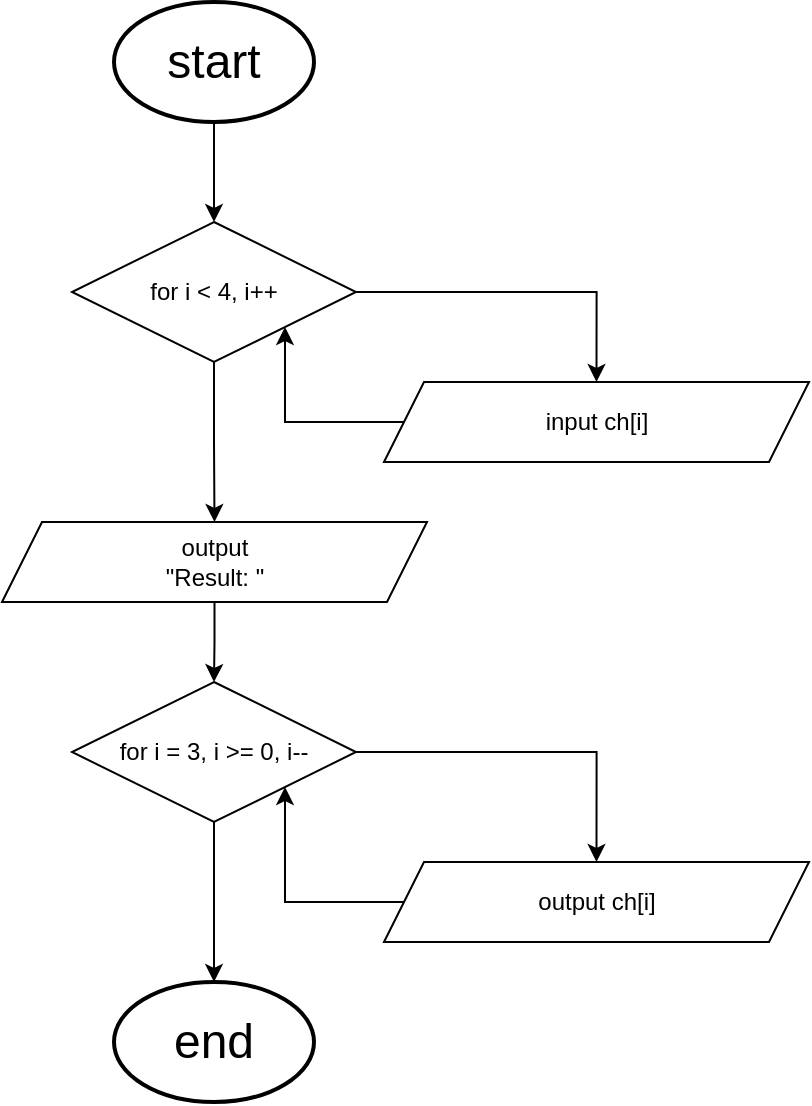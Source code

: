 <mxfile version="25.0.3">
  <diagram name="Page-1" id="W7a5r7-SPEdHKC77line">
    <mxGraphModel dx="1195" dy="622" grid="1" gridSize="10" guides="1" tooltips="1" connect="1" arrows="1" fold="1" page="1" pageScale="1" pageWidth="850" pageHeight="1100" math="0" shadow="0">
      <root>
        <mxCell id="0" />
        <mxCell id="1" parent="0" />
        <mxCell id="W5Y6wOmE9g8T70VVtJR0-6" style="edgeStyle=orthogonalEdgeStyle;rounded=0;orthogonalLoop=1;jettySize=auto;html=1;entryX=0.5;entryY=0;entryDx=0;entryDy=0;" edge="1" parent="1" source="W5Y6wOmE9g8T70VVtJR0-1" target="W5Y6wOmE9g8T70VVtJR0-3">
          <mxGeometry relative="1" as="geometry" />
        </mxCell>
        <mxCell id="W5Y6wOmE9g8T70VVtJR0-1" value="&lt;font style=&quot;font-size: 24px;&quot;&gt;start&lt;/font&gt;" style="strokeWidth=2;html=1;shape=mxgraph.flowchart.start_1;whiteSpace=wrap;" vertex="1" parent="1">
          <mxGeometry x="375" y="40" width="100" height="60" as="geometry" />
        </mxCell>
        <mxCell id="W5Y6wOmE9g8T70VVtJR0-2" value="&lt;font style=&quot;font-size: 24px;&quot;&gt;end&lt;/font&gt;" style="strokeWidth=2;html=1;shape=mxgraph.flowchart.start_1;whiteSpace=wrap;" vertex="1" parent="1">
          <mxGeometry x="375" y="530" width="100" height="60" as="geometry" />
        </mxCell>
        <mxCell id="W5Y6wOmE9g8T70VVtJR0-7" style="edgeStyle=orthogonalEdgeStyle;rounded=0;orthogonalLoop=1;jettySize=auto;html=1;entryX=0.5;entryY=0;entryDx=0;entryDy=0;" edge="1" parent="1" source="W5Y6wOmE9g8T70VVtJR0-3" target="W5Y6wOmE9g8T70VVtJR0-5">
          <mxGeometry relative="1" as="geometry" />
        </mxCell>
        <mxCell id="W5Y6wOmE9g8T70VVtJR0-10" style="edgeStyle=orthogonalEdgeStyle;rounded=0;orthogonalLoop=1;jettySize=auto;html=1;entryX=0.5;entryY=0;entryDx=0;entryDy=0;" edge="1" parent="1" source="W5Y6wOmE9g8T70VVtJR0-3" target="W5Y6wOmE9g8T70VVtJR0-8">
          <mxGeometry relative="1" as="geometry">
            <mxPoint x="425.0" y="240" as="targetPoint" />
          </mxGeometry>
        </mxCell>
        <mxCell id="W5Y6wOmE9g8T70VVtJR0-3" value="for i &amp;lt; 4, i++" style="rhombus;whiteSpace=wrap;html=1;" vertex="1" parent="1">
          <mxGeometry x="354" y="150" width="142" height="70" as="geometry" />
        </mxCell>
        <mxCell id="W5Y6wOmE9g8T70VVtJR0-13" style="edgeStyle=orthogonalEdgeStyle;rounded=0;orthogonalLoop=1;jettySize=auto;html=1;entryX=0.5;entryY=0;entryDx=0;entryDy=0;" edge="1" parent="1" source="W5Y6wOmE9g8T70VVtJR0-4" target="W5Y6wOmE9g8T70VVtJR0-12">
          <mxGeometry relative="1" as="geometry" />
        </mxCell>
        <mxCell id="W5Y6wOmE9g8T70VVtJR0-4" value="for i = 3, i &amp;gt;= 0, i--" style="rhombus;whiteSpace=wrap;html=1;" vertex="1" parent="1">
          <mxGeometry x="354" y="380" width="142" height="70" as="geometry" />
        </mxCell>
        <mxCell id="W5Y6wOmE9g8T70VVtJR0-9" style="edgeStyle=orthogonalEdgeStyle;rounded=0;orthogonalLoop=1;jettySize=auto;html=1;entryX=1;entryY=1;entryDx=0;entryDy=0;" edge="1" parent="1" source="W5Y6wOmE9g8T70VVtJR0-5" target="W5Y6wOmE9g8T70VVtJR0-3">
          <mxGeometry relative="1" as="geometry" />
        </mxCell>
        <mxCell id="W5Y6wOmE9g8T70VVtJR0-5" value="input ch[i]" style="shape=parallelogram;perimeter=parallelogramPerimeter;whiteSpace=wrap;html=1;fixedSize=1;" vertex="1" parent="1">
          <mxGeometry x="510" y="230" width="212.5" height="40" as="geometry" />
        </mxCell>
        <mxCell id="W5Y6wOmE9g8T70VVtJR0-11" style="edgeStyle=orthogonalEdgeStyle;rounded=0;orthogonalLoop=1;jettySize=auto;html=1;entryX=0.5;entryY=0;entryDx=0;entryDy=0;" edge="1" parent="1" source="W5Y6wOmE9g8T70VVtJR0-8" target="W5Y6wOmE9g8T70VVtJR0-4">
          <mxGeometry relative="1" as="geometry" />
        </mxCell>
        <mxCell id="W5Y6wOmE9g8T70VVtJR0-8" value="output&lt;br&gt;&quot;Result: &quot;" style="shape=parallelogram;perimeter=parallelogramPerimeter;whiteSpace=wrap;html=1;fixedSize=1;" vertex="1" parent="1">
          <mxGeometry x="319" y="300" width="212.5" height="40" as="geometry" />
        </mxCell>
        <mxCell id="W5Y6wOmE9g8T70VVtJR0-14" style="edgeStyle=orthogonalEdgeStyle;rounded=0;orthogonalLoop=1;jettySize=auto;html=1;entryX=1;entryY=1;entryDx=0;entryDy=0;" edge="1" parent="1" source="W5Y6wOmE9g8T70VVtJR0-12" target="W5Y6wOmE9g8T70VVtJR0-4">
          <mxGeometry relative="1" as="geometry" />
        </mxCell>
        <mxCell id="W5Y6wOmE9g8T70VVtJR0-12" value="output ch[i]" style="shape=parallelogram;perimeter=parallelogramPerimeter;whiteSpace=wrap;html=1;fixedSize=1;" vertex="1" parent="1">
          <mxGeometry x="510" y="470" width="212.5" height="40" as="geometry" />
        </mxCell>
        <mxCell id="W5Y6wOmE9g8T70VVtJR0-15" style="edgeStyle=orthogonalEdgeStyle;rounded=0;orthogonalLoop=1;jettySize=auto;html=1;entryX=0.5;entryY=0;entryDx=0;entryDy=0;entryPerimeter=0;" edge="1" parent="1" source="W5Y6wOmE9g8T70VVtJR0-4" target="W5Y6wOmE9g8T70VVtJR0-2">
          <mxGeometry relative="1" as="geometry" />
        </mxCell>
      </root>
    </mxGraphModel>
  </diagram>
</mxfile>

